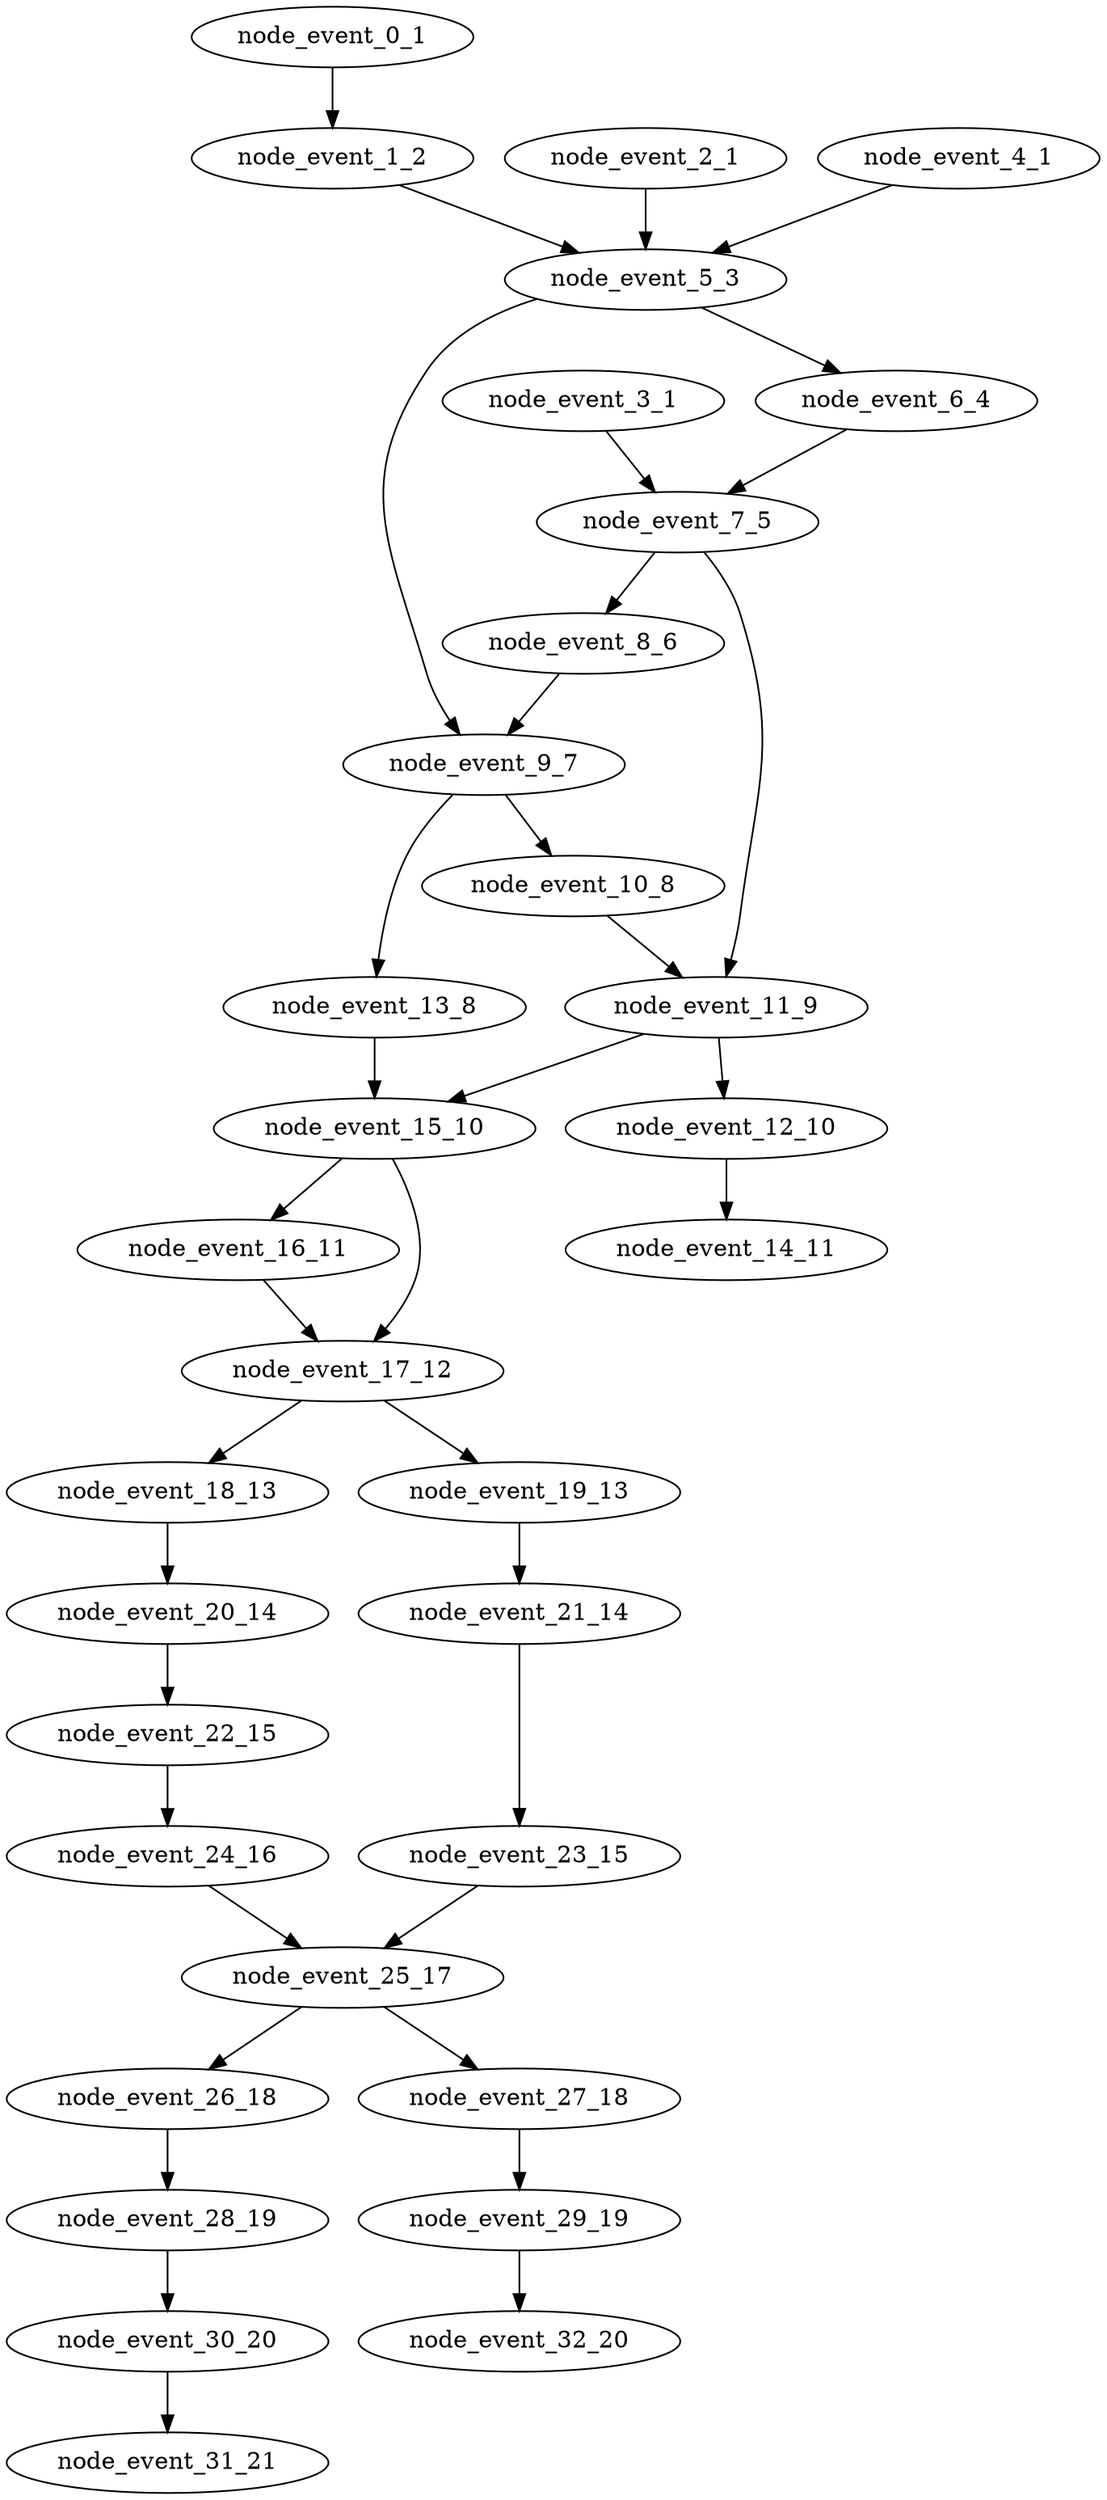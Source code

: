 digraph {
    node_event_0_1 [EventIndex="0" EventType="DotQasm.Scheduling.GateEvent" Depth="1" Dependencies="0" Latency="00:00:00.0010000" Priority="0.030000000000000013"];
    node_event_1_2 [EventIndex="1" EventType="DotQasm.Scheduling.GateEvent" Depth="2" Dependencies="1" Latency="00:00:00.0010000" Priority="0.029000000000000012"];
    node_event_2_1 [EventIndex="2" EventType="DotQasm.Scheduling.GateEvent" Depth="1" Dependencies="0" Latency="00:00:00.0010000" Priority="0.029000000000000012"];
    node_event_3_1 [EventIndex="3" EventType="DotQasm.Scheduling.GateEvent" Depth="1" Dependencies="0" Latency="00:00:00.0010000" Priority="0.02600000000000001"];
    node_event_4_1 [EventIndex="4" EventType="DotQasm.Scheduling.GateEvent" Depth="1" Dependencies="0" Latency="00:00:00.0010000" Priority="0.029000000000000012"];
    node_event_5_3 [EventIndex="5" EventType="DotQasm.Scheduling.ControlledGateEvent" Depth="3" Dependencies="4" Latency="00:00:00.0020000" Priority="0.02800000000000001"];
    node_event_6_4 [EventIndex="6" EventType="DotQasm.Scheduling.GateEvent" Depth="4" Dependencies="5" Latency="00:00:00.0010000" Priority="0.02600000000000001"];
    node_event_7_5 [EventIndex="7" EventType="DotQasm.Scheduling.ControlledGateEvent" Depth="5" Dependencies="7" Latency="00:00:00.0020000" Priority="0.02500000000000001"];
    node_event_8_6 [EventIndex="8" EventType="DotQasm.Scheduling.GateEvent" Depth="6" Dependencies="8" Latency="00:00:00.0010000" Priority="0.023000000000000007"];
    node_event_9_7 [EventIndex="9" EventType="DotQasm.Scheduling.ControlledGateEvent" Depth="7" Dependencies="14" Latency="00:00:00.0020000" Priority="0.022000000000000006"];
    node_event_10_8 [EventIndex="10" EventType="DotQasm.Scheduling.GateEvent" Depth="8" Dependencies="15" Latency="00:00:00.0010000" Priority="0.020000000000000004"];
    node_event_11_9 [EventIndex="11" EventType="DotQasm.Scheduling.ControlledGateEvent" Depth="9" Dependencies="24" Latency="00:00:00.0020000" Priority="0.019000000000000003"];
    node_event_12_10 [EventIndex="12" EventType="DotQasm.Scheduling.GateEvent" Depth="10" Dependencies="25" Latency="00:00:00.0010000" Priority="0.002"];
    node_event_13_8 [EventIndex="13" EventType="DotQasm.Scheduling.GateEvent" Depth="8" Dependencies="15" Latency="00:00:00.0010000" Priority="0.018000000000000002"];
    node_event_14_11 [EventIndex="14" EventType="DotQasm.Scheduling.GateEvent" Depth="11" Dependencies="26" Latency="00:00:00.0010000" Priority="0.001"];
    node_event_15_10 [EventIndex="15" EventType="DotQasm.Scheduling.ControlledGateEvent" Depth="10" Dependencies="41" Latency="00:00:00.0020000" Priority="0.017"];
    node_event_16_11 [EventIndex="16" EventType="DotQasm.Scheduling.GateEvent" Depth="11" Dependencies="42" Latency="00:00:00.0010000" Priority="0.015000000000000003"];
    node_event_17_12 [EventIndex="17" EventType="DotQasm.Scheduling.ControlledGateEvent" Depth="12" Dependencies="85" Latency="00:00:00.0020000" Priority="0.014000000000000004"];
    node_event_18_13 [EventIndex="18" EventType="DotQasm.Scheduling.GateEvent" Depth="13" Dependencies="86" Latency="00:00:00.0010000" Priority="0.012000000000000004"];
    node_event_19_13 [EventIndex="19" EventType="DotQasm.Scheduling.GateEvent" Depth="13" Dependencies="86" Latency="00:00:00.0010000" Priority="0.011000000000000003"];
    node_event_20_14 [EventIndex="20" EventType="DotQasm.Scheduling.GateEvent" Depth="14" Dependencies="87" Latency="00:00:00.0010000" Priority="0.011000000000000003"];
    node_event_21_14 [EventIndex="21" EventType="DotQasm.Scheduling.GateEvent" Depth="14" Dependencies="87" Latency="00:00:00.0010000" Priority="0.010000000000000002"];
    node_event_22_15 [EventIndex="22" EventType="DotQasm.Scheduling.GateEvent" Depth="15" Dependencies="88" Latency="00:00:00.0010000" Priority="0.010000000000000002"];
    node_event_23_15 [EventIndex="23" EventType="DotQasm.Scheduling.GateEvent" Depth="15" Dependencies="88" Latency="00:00:00.0010000" Priority="0.009000000000000001"];
    node_event_24_16 [EventIndex="24" EventType="DotQasm.Scheduling.GateEvent" Depth="16" Dependencies="89" Latency="00:00:00.0010000" Priority="0.009000000000000001"];
    node_event_25_17 [EventIndex="25" EventType="DotQasm.Scheduling.ControlledGateEvent" Depth="17" Dependencies="179" Latency="00:00:00.0020000" Priority="0.008"];
    node_event_26_18 [EventIndex="26" EventType="DotQasm.Scheduling.GateEvent" Depth="18" Dependencies="180" Latency="00:00:00.0010000" Priority="0.006"];
    node_event_27_18 [EventIndex="27" EventType="DotQasm.Scheduling.GateEvent" Depth="18" Dependencies="180" Latency="00:00:00.0010000" Priority="0.005"];
    node_event_28_19 [EventIndex="28" EventType="DotQasm.Scheduling.GateEvent" Depth="19" Dependencies="181" Latency="00:00:00.0010000" Priority="0.005"];
    node_event_29_19 [EventIndex="29" EventType="DotQasm.Scheduling.GateEvent" Depth="19" Dependencies="181" Latency="00:00:00.0010000" Priority="0.004"];
    node_event_30_20 [EventIndex="30" EventType="DotQasm.Scheduling.GateEvent" Depth="20" Dependencies="182" Latency="00:00:00.0010000" Priority="0.004"];
    node_event_31_21 [EventIndex="31" EventType="DotQasm.Scheduling.MeasurementEvent" Depth="21" Dependencies="183" Latency="00:00:00.0030000" Priority="0.003"];
    node_event_32_20 [EventIndex="32" EventType="DotQasm.Scheduling.MeasurementEvent" Depth="20" Dependencies="182" Latency="00:00:00.0030000" Priority="0.003"];
    node_event_0_1 -> node_event_1_2;
    node_event_1_2 -> node_event_5_3;
    node_event_2_1 -> node_event_5_3;
    node_event_3_1 -> node_event_7_5;
    node_event_4_1 -> node_event_5_3;
    node_event_5_3 -> node_event_6_4;
    node_event_5_3 -> node_event_9_7;
    node_event_6_4 -> node_event_7_5;
    node_event_7_5 -> node_event_8_6;
    node_event_7_5 -> node_event_11_9;
    node_event_8_6 -> node_event_9_7;
    node_event_9_7 -> node_event_10_8;
    node_event_9_7 -> node_event_13_8;
    node_event_10_8 -> node_event_11_9;
    node_event_11_9 -> node_event_12_10;
    node_event_11_9 -> node_event_15_10;
    node_event_12_10 -> node_event_14_11;
    node_event_13_8 -> node_event_15_10;
    node_event_15_10 -> node_event_16_11;
    node_event_15_10 -> node_event_17_12;
    node_event_16_11 -> node_event_17_12;
    node_event_17_12 -> node_event_18_13;
    node_event_17_12 -> node_event_19_13;
    node_event_18_13 -> node_event_20_14;
    node_event_19_13 -> node_event_21_14;
    node_event_20_14 -> node_event_22_15;
    node_event_21_14 -> node_event_23_15;
    node_event_22_15 -> node_event_24_16;
    node_event_23_15 -> node_event_25_17;
    node_event_24_16 -> node_event_25_17;
    node_event_25_17 -> node_event_26_18;
    node_event_25_17 -> node_event_27_18;
    node_event_26_18 -> node_event_28_19;
    node_event_27_18 -> node_event_29_19;
    node_event_28_19 -> node_event_30_20;
    node_event_29_19 -> node_event_32_20;
    node_event_30_20 -> node_event_31_21;
}
